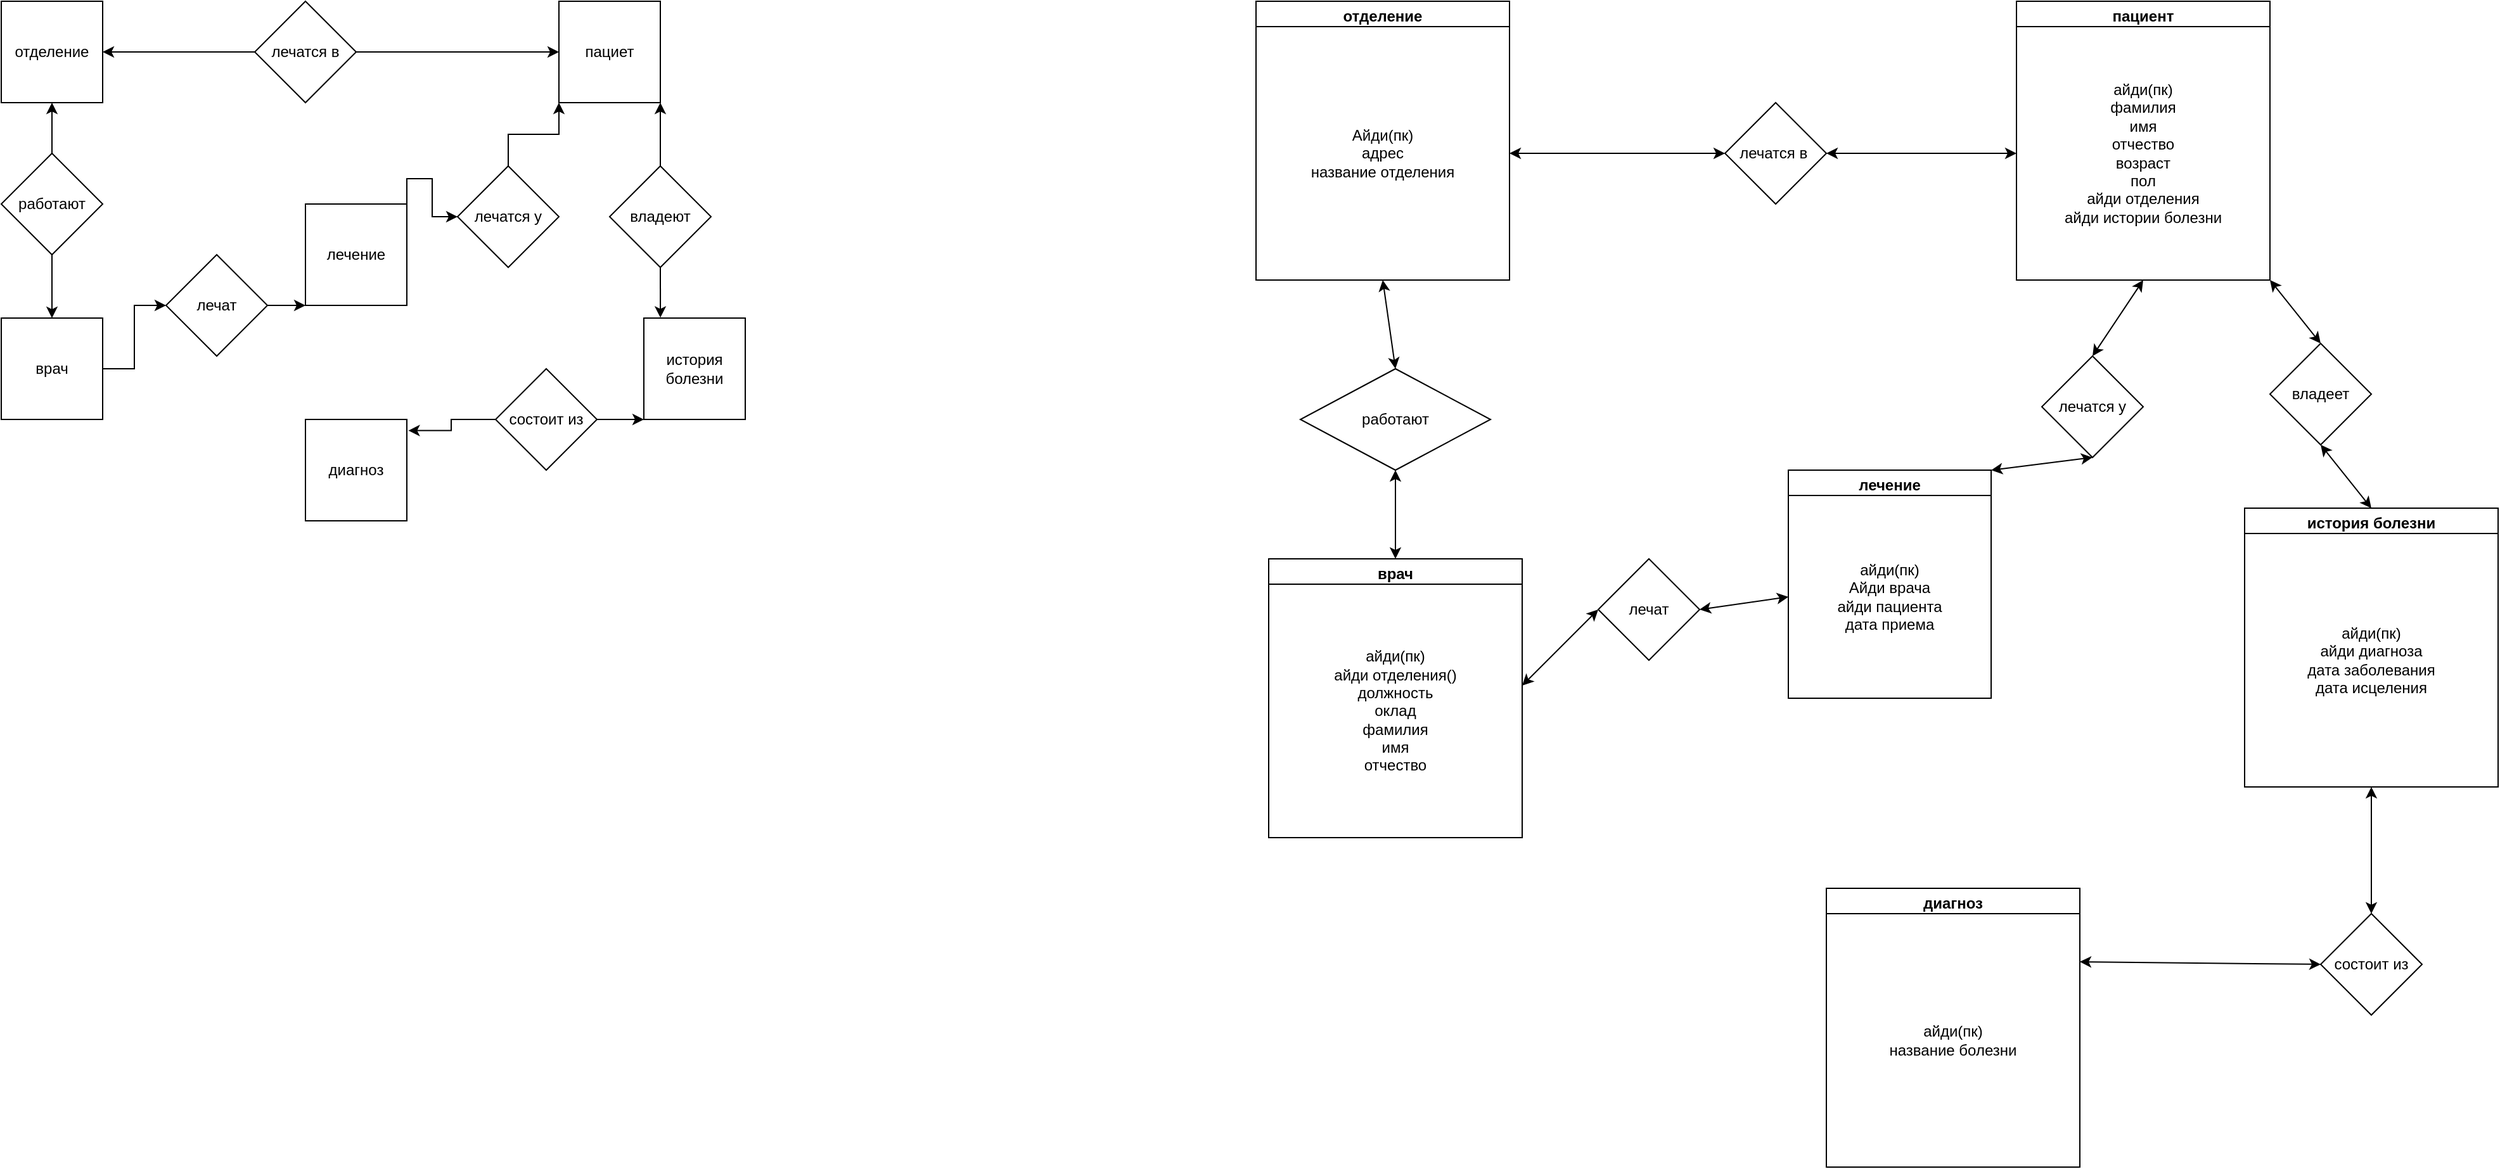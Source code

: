 <mxfile version="22.0.8" type="github">
  <diagram name="Страница — 1" id="gn68FRjg7Zxm2X2_TWse">
    <mxGraphModel dx="3122" dy="2191" grid="1" gridSize="10" guides="1" tooltips="1" connect="1" arrows="1" fold="1" page="1" pageScale="1" pageWidth="827" pageHeight="1169" math="0" shadow="0">
      <root>
        <mxCell id="0" />
        <mxCell id="1" parent="0" />
        <mxCell id="-xs1iI6ftxm_-aN_QgvH-1" value="отделение" style="swimlane;whiteSpace=wrap;html=1;" parent="1" vertex="1">
          <mxGeometry x="-10" y="-20" width="200" height="220" as="geometry" />
        </mxCell>
        <mxCell id="-xs1iI6ftxm_-aN_QgvH-2" value="Айди(пк)&lt;br&gt;адрес&lt;br&gt;название отделения" style="whiteSpace=wrap;html=1;aspect=fixed;" parent="-xs1iI6ftxm_-aN_QgvH-1" vertex="1">
          <mxGeometry y="20" width="200" height="200" as="geometry" />
        </mxCell>
        <mxCell id="-xs1iI6ftxm_-aN_QgvH-3" value="пациент" style="swimlane;whiteSpace=wrap;html=1;" parent="1" vertex="1">
          <mxGeometry x="590" y="-20" width="200" height="220" as="geometry" />
        </mxCell>
        <mxCell id="-xs1iI6ftxm_-aN_QgvH-4" value="айди(пк)&lt;br&gt;фамилия&lt;br&gt;имя&lt;br&gt;отчество&lt;br&gt;возраст&lt;br&gt;пол&lt;br&gt;айди отделения&lt;br&gt;айди истории болезни" style="whiteSpace=wrap;html=1;aspect=fixed;" parent="-xs1iI6ftxm_-aN_QgvH-3" vertex="1">
          <mxGeometry y="20" width="200" height="200" as="geometry" />
        </mxCell>
        <mxCell id="-xs1iI6ftxm_-aN_QgvH-5" value="врач" style="swimlane;whiteSpace=wrap;html=1;" parent="1" vertex="1">
          <mxGeometry y="420" width="200" height="220" as="geometry" />
        </mxCell>
        <mxCell id="-xs1iI6ftxm_-aN_QgvH-6" value="айди(пк)&lt;br&gt;айди отделения()&lt;br&gt;должность&lt;br&gt;оклад&lt;br&gt;фамилия&lt;br&gt;имя&lt;br&gt;отчество" style="whiteSpace=wrap;html=1;aspect=fixed;" parent="-xs1iI6ftxm_-aN_QgvH-5" vertex="1">
          <mxGeometry y="20" width="200" height="200" as="geometry" />
        </mxCell>
        <mxCell id="-xs1iI6ftxm_-aN_QgvH-7" value="история болезни" style="swimlane;whiteSpace=wrap;html=1;" parent="1" vertex="1">
          <mxGeometry x="770" y="380" width="200" height="220" as="geometry" />
        </mxCell>
        <mxCell id="-xs1iI6ftxm_-aN_QgvH-8" value="айди(пк)&lt;br&gt;айди диагноза&lt;br&gt;дата заболевания&lt;br&gt;дата исцеления" style="whiteSpace=wrap;html=1;aspect=fixed;" parent="-xs1iI6ftxm_-aN_QgvH-7" vertex="1">
          <mxGeometry y="20" width="200" height="200" as="geometry" />
        </mxCell>
        <mxCell id="-xs1iI6ftxm_-aN_QgvH-9" value="диагноз" style="swimlane;whiteSpace=wrap;html=1;" parent="1" vertex="1">
          <mxGeometry x="440" y="680" width="200" height="220" as="geometry" />
        </mxCell>
        <mxCell id="-xs1iI6ftxm_-aN_QgvH-10" value="айди(пк)&lt;br&gt;название болезни" style="whiteSpace=wrap;html=1;aspect=fixed;" parent="-xs1iI6ftxm_-aN_QgvH-9" vertex="1">
          <mxGeometry y="20" width="200" height="200" as="geometry" />
        </mxCell>
        <mxCell id="-xs1iI6ftxm_-aN_QgvH-11" value="лечение" style="swimlane;whiteSpace=wrap;html=1;" parent="1" vertex="1">
          <mxGeometry x="410" y="350" width="160" height="180" as="geometry" />
        </mxCell>
        <mxCell id="-xs1iI6ftxm_-aN_QgvH-12" value="айди(пк)&lt;br&gt;Айди врача&lt;br&gt;айди пациента&lt;br&gt;дата приема" style="whiteSpace=wrap;html=1;aspect=fixed;" parent="-xs1iI6ftxm_-aN_QgvH-11" vertex="1">
          <mxGeometry y="20" width="160" height="160" as="geometry" />
        </mxCell>
        <mxCell id="-xs1iI6ftxm_-aN_QgvH-13" value="лечатся в&amp;nbsp;" style="rhombus;whiteSpace=wrap;html=1;" parent="1" vertex="1">
          <mxGeometry x="360" y="60" width="80" height="80" as="geometry" />
        </mxCell>
        <mxCell id="-xs1iI6ftxm_-aN_QgvH-14" value="работают" style="rhombus;whiteSpace=wrap;html=1;" parent="1" vertex="1">
          <mxGeometry x="25" y="270" width="150" height="80" as="geometry" />
        </mxCell>
        <mxCell id="-xs1iI6ftxm_-aN_QgvH-15" value="" style="endArrow=classic;startArrow=classic;html=1;rounded=0;entryX=0.5;entryY=1;entryDx=0;entryDy=0;exitX=0.5;exitY=0;exitDx=0;exitDy=0;" parent="1" source="-xs1iI6ftxm_-aN_QgvH-14" target="-xs1iI6ftxm_-aN_QgvH-2" edge="1">
          <mxGeometry width="50" height="50" relative="1" as="geometry">
            <mxPoint x="80" y="260" as="sourcePoint" />
            <mxPoint x="130" y="210" as="targetPoint" />
          </mxGeometry>
        </mxCell>
        <mxCell id="-xs1iI6ftxm_-aN_QgvH-16" value="" style="endArrow=classic;startArrow=classic;html=1;rounded=0;entryX=0.5;entryY=1;entryDx=0;entryDy=0;exitX=0.5;exitY=0;exitDx=0;exitDy=0;" parent="1" source="-xs1iI6ftxm_-aN_QgvH-5" target="-xs1iI6ftxm_-aN_QgvH-14" edge="1">
          <mxGeometry width="50" height="50" relative="1" as="geometry">
            <mxPoint x="70" y="400" as="sourcePoint" />
            <mxPoint x="120" y="350" as="targetPoint" />
          </mxGeometry>
        </mxCell>
        <mxCell id="-xs1iI6ftxm_-aN_QgvH-17" value="" style="endArrow=classic;startArrow=classic;html=1;rounded=0;entryX=0;entryY=0.5;entryDx=0;entryDy=0;" parent="1" source="-xs1iI6ftxm_-aN_QgvH-2" target="-xs1iI6ftxm_-aN_QgvH-13" edge="1">
          <mxGeometry width="50" height="50" relative="1" as="geometry">
            <mxPoint x="270" y="130" as="sourcePoint" />
            <mxPoint x="320" y="80" as="targetPoint" />
          </mxGeometry>
        </mxCell>
        <mxCell id="-xs1iI6ftxm_-aN_QgvH-18" value="" style="endArrow=classic;startArrow=classic;html=1;rounded=0;entryX=0;entryY=0.5;entryDx=0;entryDy=0;exitX=1;exitY=0.5;exitDx=0;exitDy=0;" parent="1" source="-xs1iI6ftxm_-aN_QgvH-13" target="-xs1iI6ftxm_-aN_QgvH-4" edge="1">
          <mxGeometry width="50" height="50" relative="1" as="geometry">
            <mxPoint x="480" y="120" as="sourcePoint" />
            <mxPoint x="530" y="70" as="targetPoint" />
          </mxGeometry>
        </mxCell>
        <mxCell id="-xs1iI6ftxm_-aN_QgvH-19" value="лечатся у" style="rhombus;whiteSpace=wrap;html=1;" parent="1" vertex="1">
          <mxGeometry x="610" y="260" width="80" height="80" as="geometry" />
        </mxCell>
        <mxCell id="-xs1iI6ftxm_-aN_QgvH-20" value="лечат" style="rhombus;whiteSpace=wrap;html=1;" parent="1" vertex="1">
          <mxGeometry x="260" y="420" width="80" height="80" as="geometry" />
        </mxCell>
        <mxCell id="-xs1iI6ftxm_-aN_QgvH-21" value="" style="endArrow=classic;startArrow=classic;html=1;rounded=0;entryX=0;entryY=0.5;entryDx=0;entryDy=0;exitX=1;exitY=0.5;exitDx=0;exitDy=0;" parent="1" source="-xs1iI6ftxm_-aN_QgvH-20" target="-xs1iI6ftxm_-aN_QgvH-12" edge="1">
          <mxGeometry width="50" height="50" relative="1" as="geometry">
            <mxPoint x="350" y="510" as="sourcePoint" />
            <mxPoint x="400" y="460" as="targetPoint" />
          </mxGeometry>
        </mxCell>
        <mxCell id="-xs1iI6ftxm_-aN_QgvH-22" value="" style="endArrow=classic;startArrow=classic;html=1;rounded=0;entryX=0;entryY=0.5;entryDx=0;entryDy=0;exitX=1;exitY=0.4;exitDx=0;exitDy=0;exitPerimeter=0;" parent="1" source="-xs1iI6ftxm_-aN_QgvH-6" target="-xs1iI6ftxm_-aN_QgvH-20" edge="1">
          <mxGeometry width="50" height="50" relative="1" as="geometry">
            <mxPoint x="200" y="540" as="sourcePoint" />
            <mxPoint x="250" y="490" as="targetPoint" />
          </mxGeometry>
        </mxCell>
        <mxCell id="-xs1iI6ftxm_-aN_QgvH-23" value="" style="endArrow=classic;startArrow=classic;html=1;rounded=0;exitX=1;exitY=0;exitDx=0;exitDy=0;entryX=0.5;entryY=1;entryDx=0;entryDy=0;" parent="1" source="-xs1iI6ftxm_-aN_QgvH-11" target="-xs1iI6ftxm_-aN_QgvH-19" edge="1">
          <mxGeometry width="50" height="50" relative="1" as="geometry">
            <mxPoint x="570" y="390" as="sourcePoint" />
            <mxPoint x="620" y="340" as="targetPoint" />
          </mxGeometry>
        </mxCell>
        <mxCell id="-xs1iI6ftxm_-aN_QgvH-24" value="" style="endArrow=classic;startArrow=classic;html=1;rounded=0;entryX=0.5;entryY=1;entryDx=0;entryDy=0;exitX=0.5;exitY=0;exitDx=0;exitDy=0;" parent="1" source="-xs1iI6ftxm_-aN_QgvH-19" target="-xs1iI6ftxm_-aN_QgvH-4" edge="1">
          <mxGeometry width="50" height="50" relative="1" as="geometry">
            <mxPoint x="680" y="270" as="sourcePoint" />
            <mxPoint x="730" y="220" as="targetPoint" />
          </mxGeometry>
        </mxCell>
        <mxCell id="-xs1iI6ftxm_-aN_QgvH-25" value="владеет" style="rhombus;whiteSpace=wrap;html=1;" parent="1" vertex="1">
          <mxGeometry x="790" y="250" width="80" height="80" as="geometry" />
        </mxCell>
        <mxCell id="-xs1iI6ftxm_-aN_QgvH-26" value="" style="endArrow=classic;startArrow=classic;html=1;rounded=0;exitX=0.5;exitY=0;exitDx=0;exitDy=0;entryX=1;entryY=1;entryDx=0;entryDy=0;" parent="1" source="-xs1iI6ftxm_-aN_QgvH-25" target="-xs1iI6ftxm_-aN_QgvH-4" edge="1">
          <mxGeometry width="50" height="50" relative="1" as="geometry">
            <mxPoint x="770" y="260" as="sourcePoint" />
            <mxPoint x="820" y="210" as="targetPoint" />
          </mxGeometry>
        </mxCell>
        <mxCell id="-xs1iI6ftxm_-aN_QgvH-27" value="" style="endArrow=classic;startArrow=classic;html=1;rounded=0;exitX=0.5;exitY=0;exitDx=0;exitDy=0;entryX=0.5;entryY=1;entryDx=0;entryDy=0;" parent="1" source="-xs1iI6ftxm_-aN_QgvH-7" target="-xs1iI6ftxm_-aN_QgvH-25" edge="1">
          <mxGeometry width="50" height="50" relative="1" as="geometry">
            <mxPoint x="850" y="360" as="sourcePoint" />
            <mxPoint x="900" y="310" as="targetPoint" />
          </mxGeometry>
        </mxCell>
        <mxCell id="-xs1iI6ftxm_-aN_QgvH-28" value="состоит из" style="rhombus;whiteSpace=wrap;html=1;" parent="1" vertex="1">
          <mxGeometry x="830" y="700" width="80" height="80" as="geometry" />
        </mxCell>
        <mxCell id="-xs1iI6ftxm_-aN_QgvH-29" value="" style="endArrow=classic;startArrow=classic;html=1;rounded=0;entryX=0;entryY=0.5;entryDx=0;entryDy=0;exitX=1;exitY=0.19;exitDx=0;exitDy=0;exitPerimeter=0;" parent="1" source="-xs1iI6ftxm_-aN_QgvH-10" target="-xs1iI6ftxm_-aN_QgvH-28" edge="1">
          <mxGeometry width="50" height="50" relative="1" as="geometry">
            <mxPoint x="710" y="790" as="sourcePoint" />
            <mxPoint x="760" y="740" as="targetPoint" />
          </mxGeometry>
        </mxCell>
        <mxCell id="-xs1iI6ftxm_-aN_QgvH-30" value="" style="endArrow=classic;startArrow=classic;html=1;rounded=0;entryX=0.5;entryY=1;entryDx=0;entryDy=0;exitX=0.5;exitY=0;exitDx=0;exitDy=0;" parent="1" source="-xs1iI6ftxm_-aN_QgvH-28" target="-xs1iI6ftxm_-aN_QgvH-8" edge="1">
          <mxGeometry width="50" height="50" relative="1" as="geometry">
            <mxPoint x="820" y="670" as="sourcePoint" />
            <mxPoint x="870" y="620" as="targetPoint" />
          </mxGeometry>
        </mxCell>
        <mxCell id="egmB58LB2c6pFu4tzKR_-1" value="отделение" style="whiteSpace=wrap;html=1;aspect=fixed;" vertex="1" parent="1">
          <mxGeometry x="-1000" y="-20" width="80" height="80" as="geometry" />
        </mxCell>
        <mxCell id="egmB58LB2c6pFu4tzKR_-2" value="пациет" style="whiteSpace=wrap;html=1;aspect=fixed;" vertex="1" parent="1">
          <mxGeometry x="-560" y="-20" width="80" height="80" as="geometry" />
        </mxCell>
        <mxCell id="egmB58LB2c6pFu4tzKR_-26" style="edgeStyle=orthogonalEdgeStyle;rounded=0;orthogonalLoop=1;jettySize=auto;html=1;exitX=1;exitY=0.5;exitDx=0;exitDy=0;" edge="1" parent="1" source="egmB58LB2c6pFu4tzKR_-3" target="egmB58LB2c6pFu4tzKR_-13">
          <mxGeometry relative="1" as="geometry" />
        </mxCell>
        <mxCell id="egmB58LB2c6pFu4tzKR_-3" value="врач" style="whiteSpace=wrap;html=1;aspect=fixed;" vertex="1" parent="1">
          <mxGeometry x="-1000" y="230" width="80" height="80" as="geometry" />
        </mxCell>
        <mxCell id="egmB58LB2c6pFu4tzKR_-4" value="история болезни" style="whiteSpace=wrap;html=1;aspect=fixed;" vertex="1" parent="1">
          <mxGeometry x="-493" y="230" width="80" height="80" as="geometry" />
        </mxCell>
        <mxCell id="egmB58LB2c6pFu4tzKR_-28" style="edgeStyle=orthogonalEdgeStyle;rounded=0;orthogonalLoop=1;jettySize=auto;html=1;exitX=1;exitY=0;exitDx=0;exitDy=0;entryX=0;entryY=0.5;entryDx=0;entryDy=0;" edge="1" parent="1" source="egmB58LB2c6pFu4tzKR_-5" target="egmB58LB2c6pFu4tzKR_-12">
          <mxGeometry relative="1" as="geometry" />
        </mxCell>
        <mxCell id="egmB58LB2c6pFu4tzKR_-5" value="лечение" style="whiteSpace=wrap;html=1;aspect=fixed;" vertex="1" parent="1">
          <mxGeometry x="-760" y="140" width="80" height="80" as="geometry" />
        </mxCell>
        <mxCell id="egmB58LB2c6pFu4tzKR_-6" value="диагноз" style="whiteSpace=wrap;html=1;aspect=fixed;" vertex="1" parent="1">
          <mxGeometry x="-760" y="310" width="80" height="80" as="geometry" />
        </mxCell>
        <mxCell id="egmB58LB2c6pFu4tzKR_-24" style="edgeStyle=orthogonalEdgeStyle;rounded=0;orthogonalLoop=1;jettySize=auto;html=1;exitX=0.5;exitY=0;exitDx=0;exitDy=0;entryX=0.5;entryY=1;entryDx=0;entryDy=0;" edge="1" parent="1" source="egmB58LB2c6pFu4tzKR_-8" target="egmB58LB2c6pFu4tzKR_-1">
          <mxGeometry relative="1" as="geometry" />
        </mxCell>
        <mxCell id="egmB58LB2c6pFu4tzKR_-25" style="edgeStyle=orthogonalEdgeStyle;rounded=0;orthogonalLoop=1;jettySize=auto;html=1;exitX=0.5;exitY=1;exitDx=0;exitDy=0;" edge="1" parent="1" source="egmB58LB2c6pFu4tzKR_-8" target="egmB58LB2c6pFu4tzKR_-3">
          <mxGeometry relative="1" as="geometry" />
        </mxCell>
        <mxCell id="egmB58LB2c6pFu4tzKR_-8" value="работают" style="rhombus;whiteSpace=wrap;html=1;" vertex="1" parent="1">
          <mxGeometry x="-1000" y="100" width="80" height="80" as="geometry" />
        </mxCell>
        <mxCell id="egmB58LB2c6pFu4tzKR_-22" style="edgeStyle=orthogonalEdgeStyle;rounded=0;orthogonalLoop=1;jettySize=auto;html=1;exitX=1;exitY=0.5;exitDx=0;exitDy=0;" edge="1" parent="1" source="egmB58LB2c6pFu4tzKR_-9" target="egmB58LB2c6pFu4tzKR_-2">
          <mxGeometry relative="1" as="geometry" />
        </mxCell>
        <mxCell id="egmB58LB2c6pFu4tzKR_-23" style="edgeStyle=orthogonalEdgeStyle;rounded=0;orthogonalLoop=1;jettySize=auto;html=1;exitX=0;exitY=0.5;exitDx=0;exitDy=0;entryX=1;entryY=0.5;entryDx=0;entryDy=0;" edge="1" parent="1" source="egmB58LB2c6pFu4tzKR_-9" target="egmB58LB2c6pFu4tzKR_-1">
          <mxGeometry relative="1" as="geometry" />
        </mxCell>
        <mxCell id="egmB58LB2c6pFu4tzKR_-9" value="лечатся в" style="rhombus;whiteSpace=wrap;html=1;" vertex="1" parent="1">
          <mxGeometry x="-800" y="-20" width="80" height="80" as="geometry" />
        </mxCell>
        <mxCell id="egmB58LB2c6pFu4tzKR_-29" style="edgeStyle=orthogonalEdgeStyle;rounded=0;orthogonalLoop=1;jettySize=auto;html=1;exitX=0.5;exitY=0;exitDx=0;exitDy=0;entryX=0;entryY=1;entryDx=0;entryDy=0;" edge="1" parent="1" source="egmB58LB2c6pFu4tzKR_-12" target="egmB58LB2c6pFu4tzKR_-2">
          <mxGeometry relative="1" as="geometry" />
        </mxCell>
        <mxCell id="egmB58LB2c6pFu4tzKR_-12" value="лечатся у" style="rhombus;whiteSpace=wrap;html=1;" vertex="1" parent="1">
          <mxGeometry x="-640" y="110" width="80" height="80" as="geometry" />
        </mxCell>
        <mxCell id="egmB58LB2c6pFu4tzKR_-27" style="edgeStyle=orthogonalEdgeStyle;rounded=0;orthogonalLoop=1;jettySize=auto;html=1;exitX=1;exitY=0.5;exitDx=0;exitDy=0;" edge="1" parent="1" source="egmB58LB2c6pFu4tzKR_-13">
          <mxGeometry relative="1" as="geometry">
            <mxPoint x="-760" y="220.391" as="targetPoint" />
          </mxGeometry>
        </mxCell>
        <mxCell id="egmB58LB2c6pFu4tzKR_-13" value="лечат" style="rhombus;whiteSpace=wrap;html=1;" vertex="1" parent="1">
          <mxGeometry x="-870" y="180" width="80" height="80" as="geometry" />
        </mxCell>
        <mxCell id="egmB58LB2c6pFu4tzKR_-20" style="edgeStyle=orthogonalEdgeStyle;rounded=0;orthogonalLoop=1;jettySize=auto;html=1;exitX=0.5;exitY=0;exitDx=0;exitDy=0;entryX=1;entryY=1;entryDx=0;entryDy=0;" edge="1" parent="1" source="egmB58LB2c6pFu4tzKR_-19" target="egmB58LB2c6pFu4tzKR_-2">
          <mxGeometry relative="1" as="geometry" />
        </mxCell>
        <mxCell id="egmB58LB2c6pFu4tzKR_-19" value="владеют" style="rhombus;whiteSpace=wrap;html=1;" vertex="1" parent="1">
          <mxGeometry x="-520" y="110" width="80" height="80" as="geometry" />
        </mxCell>
        <mxCell id="egmB58LB2c6pFu4tzKR_-21" style="edgeStyle=orthogonalEdgeStyle;rounded=0;orthogonalLoop=1;jettySize=auto;html=1;exitX=0.5;exitY=1;exitDx=0;exitDy=0;entryX=0.163;entryY=-0.004;entryDx=0;entryDy=0;entryPerimeter=0;" edge="1" parent="1" source="egmB58LB2c6pFu4tzKR_-19" target="egmB58LB2c6pFu4tzKR_-4">
          <mxGeometry relative="1" as="geometry" />
        </mxCell>
        <mxCell id="egmB58LB2c6pFu4tzKR_-31" style="edgeStyle=orthogonalEdgeStyle;rounded=0;orthogonalLoop=1;jettySize=auto;html=1;exitX=1;exitY=0.5;exitDx=0;exitDy=0;entryX=0;entryY=1;entryDx=0;entryDy=0;" edge="1" parent="1" source="egmB58LB2c6pFu4tzKR_-30" target="egmB58LB2c6pFu4tzKR_-4">
          <mxGeometry relative="1" as="geometry" />
        </mxCell>
        <mxCell id="egmB58LB2c6pFu4tzKR_-30" value="состоит из" style="rhombus;whiteSpace=wrap;html=1;" vertex="1" parent="1">
          <mxGeometry x="-610" y="270" width="80" height="80" as="geometry" />
        </mxCell>
        <mxCell id="egmB58LB2c6pFu4tzKR_-32" style="edgeStyle=orthogonalEdgeStyle;rounded=0;orthogonalLoop=1;jettySize=auto;html=1;exitX=0;exitY=0.5;exitDx=0;exitDy=0;entryX=1.015;entryY=0.11;entryDx=0;entryDy=0;entryPerimeter=0;" edge="1" parent="1" source="egmB58LB2c6pFu4tzKR_-30" target="egmB58LB2c6pFu4tzKR_-6">
          <mxGeometry relative="1" as="geometry" />
        </mxCell>
      </root>
    </mxGraphModel>
  </diagram>
</mxfile>

